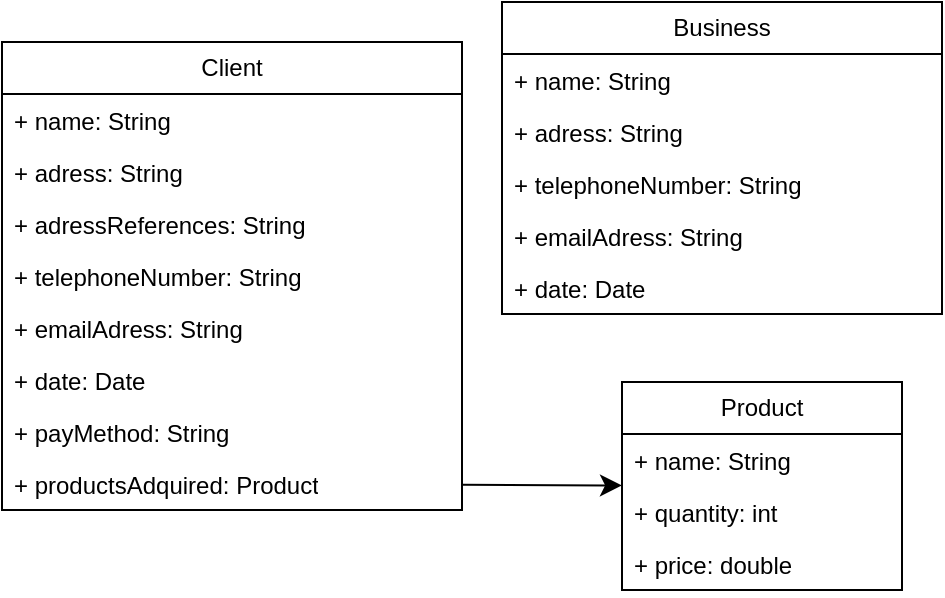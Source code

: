 <mxfile version="24.3.1" type="github">
  <diagram id="C5RBs43oDa-KdzZeNtuy" name="Page-1">
    <mxGraphModel dx="1672" dy="524" grid="1" gridSize="10" guides="1" tooltips="1" connect="1" arrows="1" fold="1" page="1" pageScale="1" pageWidth="827" pageHeight="1169" math="0" shadow="0">
      <root>
        <mxCell id="WIyWlLk6GJQsqaUBKTNV-0" />
        <mxCell id="WIyWlLk6GJQsqaUBKTNV-1" parent="WIyWlLk6GJQsqaUBKTNV-0" />
        <mxCell id="SMsvIe9Dp_FW2GO5rMF9-40" value="Business" style="swimlane;fontStyle=0;childLayout=stackLayout;horizontal=1;startSize=26;fillColor=none;horizontalStack=0;resizeParent=1;resizeParentMax=0;resizeLast=0;collapsible=1;marginBottom=0;whiteSpace=wrap;html=1;" vertex="1" parent="WIyWlLk6GJQsqaUBKTNV-1">
          <mxGeometry x="210" y="120" width="220" height="156" as="geometry" />
        </mxCell>
        <mxCell id="SMsvIe9Dp_FW2GO5rMF9-41" value="+ name: String" style="text;strokeColor=none;fillColor=none;align=left;verticalAlign=top;spacingLeft=4;spacingRight=4;overflow=hidden;rotatable=0;points=[[0,0.5],[1,0.5]];portConstraint=eastwest;whiteSpace=wrap;html=1;" vertex="1" parent="SMsvIe9Dp_FW2GO5rMF9-40">
          <mxGeometry y="26" width="220" height="26" as="geometry" />
        </mxCell>
        <mxCell id="SMsvIe9Dp_FW2GO5rMF9-42" value="+ adress: String" style="text;strokeColor=none;fillColor=none;align=left;verticalAlign=top;spacingLeft=4;spacingRight=4;overflow=hidden;rotatable=0;points=[[0,0.5],[1,0.5]];portConstraint=eastwest;whiteSpace=wrap;html=1;" vertex="1" parent="SMsvIe9Dp_FW2GO5rMF9-40">
          <mxGeometry y="52" width="220" height="26" as="geometry" />
        </mxCell>
        <mxCell id="SMsvIe9Dp_FW2GO5rMF9-43" value="+ telephoneNumber: String" style="text;strokeColor=none;fillColor=none;align=left;verticalAlign=top;spacingLeft=4;spacingRight=4;overflow=hidden;rotatable=0;points=[[0,0.5],[1,0.5]];portConstraint=eastwest;whiteSpace=wrap;html=1;" vertex="1" parent="SMsvIe9Dp_FW2GO5rMF9-40">
          <mxGeometry y="78" width="220" height="26" as="geometry" />
        </mxCell>
        <mxCell id="SMsvIe9Dp_FW2GO5rMF9-44" value="+ emailAdress: String" style="text;strokeColor=none;fillColor=none;align=left;verticalAlign=top;spacingLeft=4;spacingRight=4;overflow=hidden;rotatable=0;points=[[0,0.5],[1,0.5]];portConstraint=eastwest;whiteSpace=wrap;html=1;" vertex="1" parent="SMsvIe9Dp_FW2GO5rMF9-40">
          <mxGeometry y="104" width="220" height="26" as="geometry" />
        </mxCell>
        <mxCell id="SMsvIe9Dp_FW2GO5rMF9-45" value="+ date: Date" style="text;strokeColor=none;fillColor=none;align=left;verticalAlign=top;spacingLeft=4;spacingRight=4;overflow=hidden;rotatable=0;points=[[0,0.5],[1,0.5]];portConstraint=eastwest;whiteSpace=wrap;html=1;" vertex="1" parent="SMsvIe9Dp_FW2GO5rMF9-40">
          <mxGeometry y="130" width="220" height="26" as="geometry" />
        </mxCell>
        <mxCell id="SMsvIe9Dp_FW2GO5rMF9-46" value="Client" style="swimlane;fontStyle=0;childLayout=stackLayout;horizontal=1;startSize=26;fillColor=none;horizontalStack=0;resizeParent=1;resizeParentMax=0;resizeLast=0;collapsible=1;marginBottom=0;whiteSpace=wrap;html=1;" vertex="1" parent="WIyWlLk6GJQsqaUBKTNV-1">
          <mxGeometry x="-40" y="140" width="230" height="234" as="geometry" />
        </mxCell>
        <mxCell id="SMsvIe9Dp_FW2GO5rMF9-47" value="+ name: String" style="text;strokeColor=none;fillColor=none;align=left;verticalAlign=top;spacingLeft=4;spacingRight=4;overflow=hidden;rotatable=0;points=[[0,0.5],[1,0.5]];portConstraint=eastwest;whiteSpace=wrap;html=1;" vertex="1" parent="SMsvIe9Dp_FW2GO5rMF9-46">
          <mxGeometry y="26" width="230" height="26" as="geometry" />
        </mxCell>
        <mxCell id="SMsvIe9Dp_FW2GO5rMF9-48" value="+ adress: String" style="text;strokeColor=none;fillColor=none;align=left;verticalAlign=top;spacingLeft=4;spacingRight=4;overflow=hidden;rotatable=0;points=[[0,0.5],[1,0.5]];portConstraint=eastwest;whiteSpace=wrap;html=1;" vertex="1" parent="SMsvIe9Dp_FW2GO5rMF9-46">
          <mxGeometry y="52" width="230" height="26" as="geometry" />
        </mxCell>
        <mxCell id="SMsvIe9Dp_FW2GO5rMF9-50" value="+ adressReferences: String" style="text;strokeColor=none;fillColor=none;align=left;verticalAlign=top;spacingLeft=4;spacingRight=4;overflow=hidden;rotatable=0;points=[[0,0.5],[1,0.5]];portConstraint=eastwest;whiteSpace=wrap;html=1;" vertex="1" parent="SMsvIe9Dp_FW2GO5rMF9-46">
          <mxGeometry y="78" width="230" height="26" as="geometry" />
        </mxCell>
        <mxCell id="SMsvIe9Dp_FW2GO5rMF9-52" value="+ telephoneNumber: String" style="text;strokeColor=none;fillColor=none;align=left;verticalAlign=top;spacingLeft=4;spacingRight=4;overflow=hidden;rotatable=0;points=[[0,0.5],[1,0.5]];portConstraint=eastwest;whiteSpace=wrap;html=1;" vertex="1" parent="SMsvIe9Dp_FW2GO5rMF9-46">
          <mxGeometry y="104" width="230" height="26" as="geometry" />
        </mxCell>
        <mxCell id="SMsvIe9Dp_FW2GO5rMF9-54" value="+ emailAdress: String" style="text;strokeColor=none;fillColor=none;align=left;verticalAlign=top;spacingLeft=4;spacingRight=4;overflow=hidden;rotatable=0;points=[[0,0.5],[1,0.5]];portConstraint=eastwest;whiteSpace=wrap;html=1;" vertex="1" parent="SMsvIe9Dp_FW2GO5rMF9-46">
          <mxGeometry y="130" width="230" height="26" as="geometry" />
        </mxCell>
        <mxCell id="SMsvIe9Dp_FW2GO5rMF9-53" value="+ date: Date" style="text;strokeColor=none;fillColor=none;align=left;verticalAlign=top;spacingLeft=4;spacingRight=4;overflow=hidden;rotatable=0;points=[[0,0.5],[1,0.5]];portConstraint=eastwest;whiteSpace=wrap;html=1;" vertex="1" parent="SMsvIe9Dp_FW2GO5rMF9-46">
          <mxGeometry y="156" width="230" height="26" as="geometry" />
        </mxCell>
        <mxCell id="SMsvIe9Dp_FW2GO5rMF9-51" value="+ payMethod: String" style="text;strokeColor=none;fillColor=none;align=left;verticalAlign=top;spacingLeft=4;spacingRight=4;overflow=hidden;rotatable=0;points=[[0,0.5],[1,0.5]];portConstraint=eastwest;whiteSpace=wrap;html=1;" vertex="1" parent="SMsvIe9Dp_FW2GO5rMF9-46">
          <mxGeometry y="182" width="230" height="26" as="geometry" />
        </mxCell>
        <mxCell id="SMsvIe9Dp_FW2GO5rMF9-49" value="+ productsAdquired: Product" style="text;strokeColor=none;fillColor=none;align=left;verticalAlign=top;spacingLeft=4;spacingRight=4;overflow=hidden;rotatable=0;points=[[0,0.5],[1,0.5]];portConstraint=eastwest;whiteSpace=wrap;html=1;" vertex="1" parent="SMsvIe9Dp_FW2GO5rMF9-46">
          <mxGeometry y="208" width="230" height="26" as="geometry" />
        </mxCell>
        <mxCell id="SMsvIe9Dp_FW2GO5rMF9-55" value="Product" style="swimlane;fontStyle=0;childLayout=stackLayout;horizontal=1;startSize=26;fillColor=none;horizontalStack=0;resizeParent=1;resizeParentMax=0;resizeLast=0;collapsible=1;marginBottom=0;whiteSpace=wrap;html=1;" vertex="1" parent="WIyWlLk6GJQsqaUBKTNV-1">
          <mxGeometry x="270" y="310" width="140" height="104" as="geometry" />
        </mxCell>
        <mxCell id="SMsvIe9Dp_FW2GO5rMF9-56" value="+ name: String" style="text;strokeColor=none;fillColor=none;align=left;verticalAlign=top;spacingLeft=4;spacingRight=4;overflow=hidden;rotatable=0;points=[[0,0.5],[1,0.5]];portConstraint=eastwest;whiteSpace=wrap;html=1;" vertex="1" parent="SMsvIe9Dp_FW2GO5rMF9-55">
          <mxGeometry y="26" width="140" height="26" as="geometry" />
        </mxCell>
        <mxCell id="SMsvIe9Dp_FW2GO5rMF9-57" value="+ quantity: int" style="text;strokeColor=none;fillColor=none;align=left;verticalAlign=top;spacingLeft=4;spacingRight=4;overflow=hidden;rotatable=0;points=[[0,0.5],[1,0.5]];portConstraint=eastwest;whiteSpace=wrap;html=1;" vertex="1" parent="SMsvIe9Dp_FW2GO5rMF9-55">
          <mxGeometry y="52" width="140" height="26" as="geometry" />
        </mxCell>
        <mxCell id="SMsvIe9Dp_FW2GO5rMF9-58" value="+ price: double" style="text;strokeColor=none;fillColor=none;align=left;verticalAlign=top;spacingLeft=4;spacingRight=4;overflow=hidden;rotatable=0;points=[[0,0.5],[1,0.5]];portConstraint=eastwest;whiteSpace=wrap;html=1;" vertex="1" parent="SMsvIe9Dp_FW2GO5rMF9-55">
          <mxGeometry y="78" width="140" height="26" as="geometry" />
        </mxCell>
        <mxCell id="SMsvIe9Dp_FW2GO5rMF9-62" style="edgeStyle=none;curved=1;rounded=0;orthogonalLoop=1;jettySize=auto;html=1;fontSize=12;startSize=8;endSize=8;" edge="1" parent="WIyWlLk6GJQsqaUBKTNV-1" source="SMsvIe9Dp_FW2GO5rMF9-49" target="SMsvIe9Dp_FW2GO5rMF9-55">
          <mxGeometry relative="1" as="geometry" />
        </mxCell>
      </root>
    </mxGraphModel>
  </diagram>
</mxfile>
